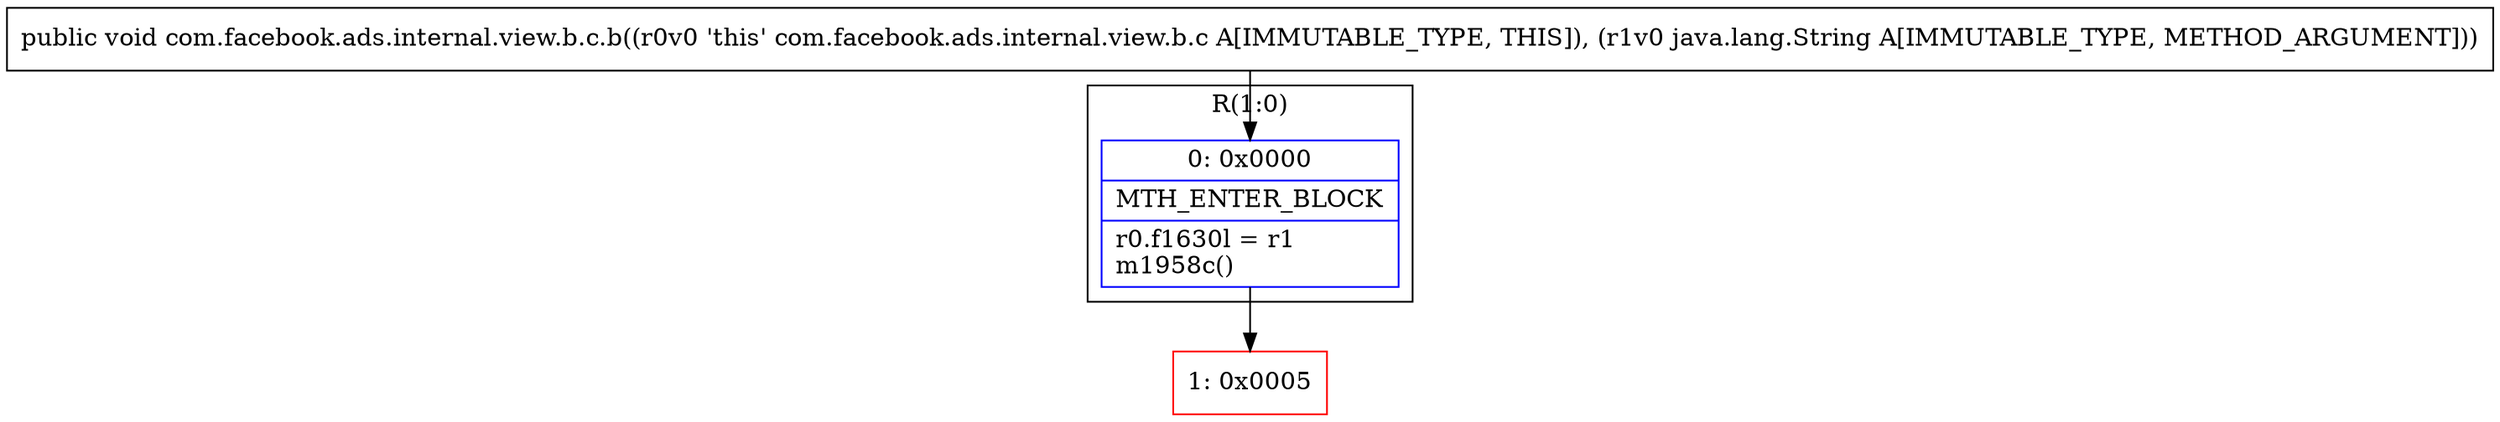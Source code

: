 digraph "CFG forcom.facebook.ads.internal.view.b.c.b(Ljava\/lang\/String;)V" {
subgraph cluster_Region_648958838 {
label = "R(1:0)";
node [shape=record,color=blue];
Node_0 [shape=record,label="{0\:\ 0x0000|MTH_ENTER_BLOCK\l|r0.f1630l = r1\lm1958c()\l}"];
}
Node_1 [shape=record,color=red,label="{1\:\ 0x0005}"];
MethodNode[shape=record,label="{public void com.facebook.ads.internal.view.b.c.b((r0v0 'this' com.facebook.ads.internal.view.b.c A[IMMUTABLE_TYPE, THIS]), (r1v0 java.lang.String A[IMMUTABLE_TYPE, METHOD_ARGUMENT])) }"];
MethodNode -> Node_0;
Node_0 -> Node_1;
}

